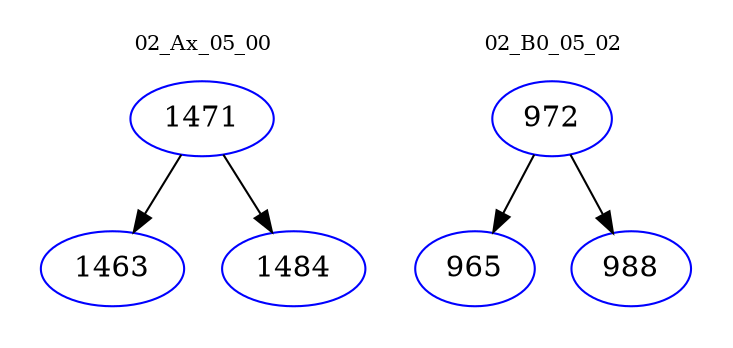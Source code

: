 digraph{
subgraph cluster_0 {
color = white
label = "02_Ax_05_00";
fontsize=10;
T0_1471 [label="1471", color="blue"]
T0_1471 -> T0_1463 [color="black"]
T0_1463 [label="1463", color="blue"]
T0_1471 -> T0_1484 [color="black"]
T0_1484 [label="1484", color="blue"]
}
subgraph cluster_1 {
color = white
label = "02_B0_05_02";
fontsize=10;
T1_972 [label="972", color="blue"]
T1_972 -> T1_965 [color="black"]
T1_965 [label="965", color="blue"]
T1_972 -> T1_988 [color="black"]
T1_988 [label="988", color="blue"]
}
}
